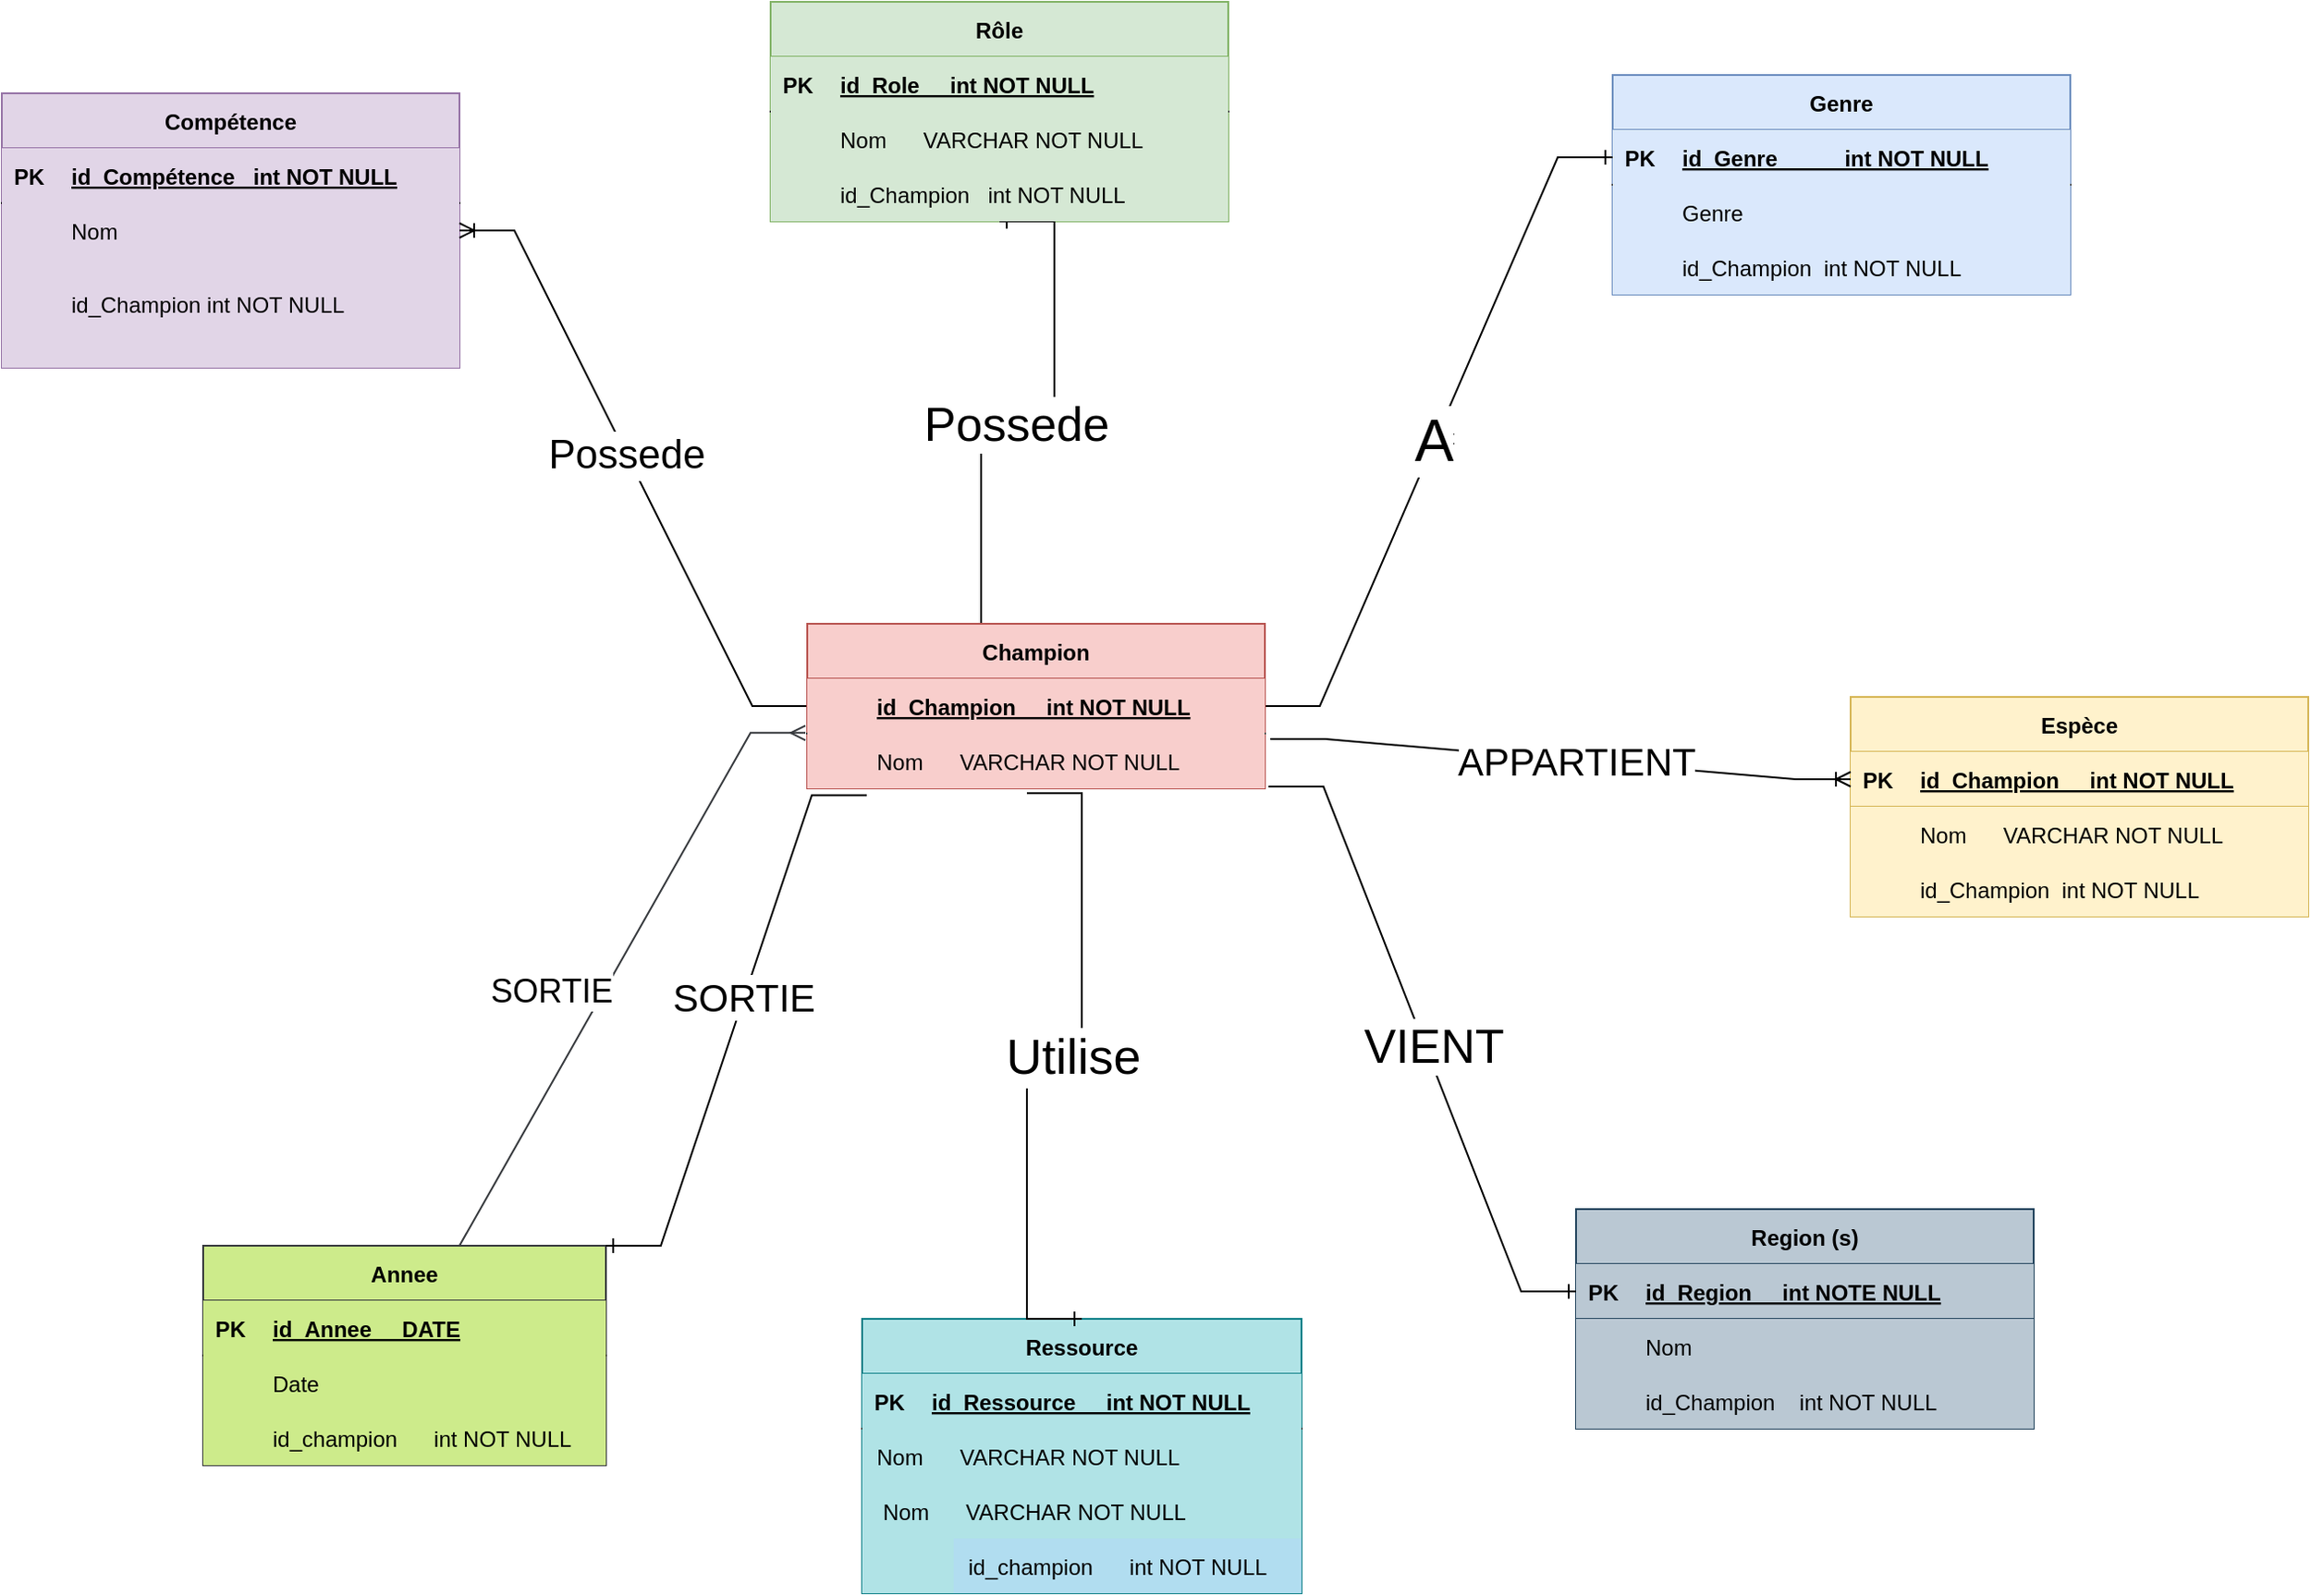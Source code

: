 <mxfile version="24.7.17">
  <diagram id="R2lEEEUBdFMjLlhIrx00" name="Page-1">
    <mxGraphModel dx="1687" dy="2018" grid="1" gridSize="10" guides="1" tooltips="1" connect="1" arrows="1" fold="1" page="1" pageScale="1" pageWidth="850" pageHeight="1100" math="0" shadow="0" extFonts="Permanent Marker^https://fonts.googleapis.com/css?family=Permanent+Marker">
      <root>
        <mxCell id="0" />
        <mxCell id="1" parent="0" />
        <mxCell id="HhMLxvAMSnRQ65d9TZBl-49" value="Espèce" style="shape=table;startSize=30;container=1;collapsible=1;childLayout=tableLayout;fixedRows=1;rowLines=0;fontStyle=1;align=center;resizeLast=1;fillColor=#fff2cc;strokeColor=#d6b656;" vertex="1" parent="1">
          <mxGeometry x="1040" y="360" width="250" height="120" as="geometry" />
        </mxCell>
        <mxCell id="HhMLxvAMSnRQ65d9TZBl-50" value="" style="shape=partialRectangle;collapsible=0;dropTarget=0;pointerEvents=0;fillColor=#fff2cc;points=[[0,0.5],[1,0.5]];portConstraint=eastwest;top=0;left=0;right=0;bottom=1;strokeColor=#d6b656;" vertex="1" parent="HhMLxvAMSnRQ65d9TZBl-49">
          <mxGeometry y="30" width="250" height="30" as="geometry" />
        </mxCell>
        <mxCell id="HhMLxvAMSnRQ65d9TZBl-51" value="PK" style="shape=partialRectangle;overflow=hidden;connectable=0;fillColor=none;top=0;left=0;bottom=0;right=0;fontStyle=1;" vertex="1" parent="HhMLxvAMSnRQ65d9TZBl-50">
          <mxGeometry width="30" height="30" as="geometry">
            <mxRectangle width="30" height="30" as="alternateBounds" />
          </mxGeometry>
        </mxCell>
        <mxCell id="HhMLxvAMSnRQ65d9TZBl-52" value="id_Champion     int NOT NULL" style="shape=partialRectangle;overflow=hidden;connectable=0;fillColor=none;top=0;left=0;bottom=0;right=0;align=left;spacingLeft=6;fontStyle=5;" vertex="1" parent="HhMLxvAMSnRQ65d9TZBl-50">
          <mxGeometry x="30" width="220" height="30" as="geometry">
            <mxRectangle width="220" height="30" as="alternateBounds" />
          </mxGeometry>
        </mxCell>
        <mxCell id="HhMLxvAMSnRQ65d9TZBl-53" value="" style="shape=partialRectangle;collapsible=0;dropTarget=0;pointerEvents=0;fillColor=none;points=[[0,0.5],[1,0.5]];portConstraint=eastwest;top=0;left=0;right=0;bottom=0;" vertex="1" parent="HhMLxvAMSnRQ65d9TZBl-49">
          <mxGeometry y="60" width="250" height="30" as="geometry" />
        </mxCell>
        <mxCell id="HhMLxvAMSnRQ65d9TZBl-54" value="" style="shape=partialRectangle;overflow=hidden;connectable=0;fillColor=#fff2cc;top=0;left=0;bottom=0;right=0;strokeColor=#d6b656;" vertex="1" parent="HhMLxvAMSnRQ65d9TZBl-53">
          <mxGeometry width="30" height="30" as="geometry">
            <mxRectangle width="30" height="30" as="alternateBounds" />
          </mxGeometry>
        </mxCell>
        <mxCell id="HhMLxvAMSnRQ65d9TZBl-55" value="Nom      VARCHAR NOT NULL" style="shape=partialRectangle;overflow=hidden;connectable=0;fillColor=#fff2cc;top=0;left=0;bottom=0;right=0;align=left;spacingLeft=6;strokeColor=#d6b656;" vertex="1" parent="HhMLxvAMSnRQ65d9TZBl-53">
          <mxGeometry x="30" width="220" height="30" as="geometry">
            <mxRectangle width="220" height="30" as="alternateBounds" />
          </mxGeometry>
        </mxCell>
        <mxCell id="C-vyLk0tnHw3VtMMgP7b-2" value="Compétence" style="shape=table;startSize=30;container=1;collapsible=1;childLayout=tableLayout;fixedRows=1;rowLines=0;fontStyle=1;align=center;resizeLast=1;fillColor=#e1d5e7;strokeColor=#9673a6;" parent="1" vertex="1">
          <mxGeometry x="30" y="30" width="250" height="150" as="geometry" />
        </mxCell>
        <mxCell id="C-vyLk0tnHw3VtMMgP7b-3" value="" style="shape=partialRectangle;collapsible=0;dropTarget=0;pointerEvents=0;fillColor=none;points=[[0,0.5],[1,0.5]];portConstraint=eastwest;top=0;left=0;right=0;bottom=1;" parent="C-vyLk0tnHw3VtMMgP7b-2" vertex="1">
          <mxGeometry y="30" width="250" height="30" as="geometry" />
        </mxCell>
        <mxCell id="C-vyLk0tnHw3VtMMgP7b-4" value="PK" style="shape=partialRectangle;overflow=hidden;connectable=0;fillColor=#e1d5e7;top=0;left=0;bottom=0;right=0;fontStyle=1;strokeColor=#9673a6;" parent="C-vyLk0tnHw3VtMMgP7b-3" vertex="1">
          <mxGeometry width="30" height="30" as="geometry">
            <mxRectangle width="30" height="30" as="alternateBounds" />
          </mxGeometry>
        </mxCell>
        <mxCell id="C-vyLk0tnHw3VtMMgP7b-5" value="id_Compétence   int NOT NULL " style="shape=partialRectangle;overflow=hidden;connectable=0;fillColor=#e1d5e7;top=0;left=0;bottom=0;right=0;align=left;spacingLeft=6;fontStyle=5;strokeColor=#9673a6;" parent="C-vyLk0tnHw3VtMMgP7b-3" vertex="1">
          <mxGeometry x="30" width="220" height="30" as="geometry">
            <mxRectangle width="220" height="30" as="alternateBounds" />
          </mxGeometry>
        </mxCell>
        <mxCell id="C-vyLk0tnHw3VtMMgP7b-6" value="" style="shape=partialRectangle;collapsible=0;dropTarget=0;pointerEvents=0;fillColor=none;points=[[0,0.5],[1,0.5]];portConstraint=eastwest;top=0;left=0;right=0;bottom=0;" parent="C-vyLk0tnHw3VtMMgP7b-2" vertex="1">
          <mxGeometry y="60" width="250" height="30" as="geometry" />
        </mxCell>
        <mxCell id="C-vyLk0tnHw3VtMMgP7b-7" value="" style="shape=partialRectangle;overflow=hidden;connectable=0;fillColor=#e1d5e7;top=0;left=0;bottom=0;right=0;strokeColor=#9673a6;" parent="C-vyLk0tnHw3VtMMgP7b-6" vertex="1">
          <mxGeometry width="30" height="30" as="geometry">
            <mxRectangle width="30" height="30" as="alternateBounds" />
          </mxGeometry>
        </mxCell>
        <mxCell id="C-vyLk0tnHw3VtMMgP7b-8" value="Nom" style="shape=partialRectangle;overflow=hidden;connectable=0;fillColor=#e1d5e7;top=0;left=0;bottom=0;right=0;align=left;spacingLeft=6;strokeColor=#9673a6;" parent="C-vyLk0tnHw3VtMMgP7b-6" vertex="1">
          <mxGeometry x="30" width="220" height="30" as="geometry">
            <mxRectangle width="220" height="30" as="alternateBounds" />
          </mxGeometry>
        </mxCell>
        <mxCell id="C-vyLk0tnHw3VtMMgP7b-9" value="" style="shape=partialRectangle;collapsible=0;dropTarget=0;pointerEvents=0;fillColor=none;points=[[0,0.5],[1,0.5]];portConstraint=eastwest;top=0;left=0;right=0;bottom=0;" parent="C-vyLk0tnHw3VtMMgP7b-2" vertex="1">
          <mxGeometry y="90" width="250" height="60" as="geometry" />
        </mxCell>
        <mxCell id="C-vyLk0tnHw3VtMMgP7b-10" value="" style="shape=partialRectangle;overflow=hidden;connectable=0;fillColor=#e1d5e7;top=0;left=0;bottom=0;right=0;strokeColor=#9673a6;" parent="C-vyLk0tnHw3VtMMgP7b-9" vertex="1">
          <mxGeometry width="30" height="60" as="geometry">
            <mxRectangle width="30" height="60" as="alternateBounds" />
          </mxGeometry>
        </mxCell>
        <mxCell id="C-vyLk0tnHw3VtMMgP7b-11" value="" style="shape=partialRectangle;overflow=hidden;connectable=0;fillColor=#e1d5e7;top=0;left=0;bottom=0;right=0;align=left;spacingLeft=6;strokeColor=#9673a6;" parent="C-vyLk0tnHw3VtMMgP7b-9" vertex="1">
          <mxGeometry x="30" width="220" height="60" as="geometry">
            <mxRectangle width="220" height="60" as="alternateBounds" />
          </mxGeometry>
        </mxCell>
        <mxCell id="C-vyLk0tnHw3VtMMgP7b-13" value="Genre" style="shape=table;startSize=30;container=1;collapsible=1;childLayout=tableLayout;fixedRows=1;rowLines=0;fontStyle=1;align=center;resizeLast=1;fillColor=#dae8fc;strokeColor=#6c8ebf;" parent="1" vertex="1">
          <mxGeometry x="910" y="20" width="250" height="120" as="geometry" />
        </mxCell>
        <mxCell id="C-vyLk0tnHw3VtMMgP7b-14" value="" style="shape=partialRectangle;collapsible=0;dropTarget=0;pointerEvents=0;fillColor=none;points=[[0,0.5],[1,0.5]];portConstraint=eastwest;top=0;left=0;right=0;bottom=1;" parent="C-vyLk0tnHw3VtMMgP7b-13" vertex="1">
          <mxGeometry y="30" width="250" height="30" as="geometry" />
        </mxCell>
        <mxCell id="C-vyLk0tnHw3VtMMgP7b-15" value="PK" style="shape=partialRectangle;overflow=hidden;connectable=0;fillColor=#dae8fc;top=0;left=0;bottom=0;right=0;fontStyle=1;strokeColor=#6c8ebf;" parent="C-vyLk0tnHw3VtMMgP7b-14" vertex="1">
          <mxGeometry width="30" height="30" as="geometry">
            <mxRectangle width="30" height="30" as="alternateBounds" />
          </mxGeometry>
        </mxCell>
        <mxCell id="C-vyLk0tnHw3VtMMgP7b-16" value="id_Genre           int NOT NULL" style="shape=partialRectangle;overflow=hidden;connectable=0;fillColor=#dae8fc;top=0;left=0;bottom=0;right=0;align=left;spacingLeft=6;fontStyle=5;strokeColor=#6c8ebf;" parent="C-vyLk0tnHw3VtMMgP7b-14" vertex="1">
          <mxGeometry x="30" width="220" height="30" as="geometry">
            <mxRectangle width="220" height="30" as="alternateBounds" />
          </mxGeometry>
        </mxCell>
        <mxCell id="C-vyLk0tnHw3VtMMgP7b-17" value="" style="shape=partialRectangle;collapsible=0;dropTarget=0;pointerEvents=0;fillColor=none;points=[[0,0.5],[1,0.5]];portConstraint=eastwest;top=0;left=0;right=0;bottom=0;" parent="C-vyLk0tnHw3VtMMgP7b-13" vertex="1">
          <mxGeometry y="60" width="250" height="30" as="geometry" />
        </mxCell>
        <mxCell id="C-vyLk0tnHw3VtMMgP7b-18" value="" style="shape=partialRectangle;overflow=hidden;connectable=0;fillColor=#dae8fc;top=0;left=0;bottom=0;right=0;strokeColor=#6c8ebf;" parent="C-vyLk0tnHw3VtMMgP7b-17" vertex="1">
          <mxGeometry width="30" height="30" as="geometry">
            <mxRectangle width="30" height="30" as="alternateBounds" />
          </mxGeometry>
        </mxCell>
        <mxCell id="C-vyLk0tnHw3VtMMgP7b-19" value="Genre" style="shape=partialRectangle;overflow=hidden;connectable=0;fillColor=#dae8fc;top=0;left=0;bottom=0;right=0;align=left;spacingLeft=6;strokeColor=#6c8ebf;" parent="C-vyLk0tnHw3VtMMgP7b-17" vertex="1">
          <mxGeometry x="30" width="220" height="30" as="geometry">
            <mxRectangle width="220" height="30" as="alternateBounds" />
          </mxGeometry>
        </mxCell>
        <mxCell id="C-vyLk0tnHw3VtMMgP7b-20" value="" style="shape=partialRectangle;collapsible=0;dropTarget=0;pointerEvents=0;fillColor=none;points=[[0,0.5],[1,0.5]];portConstraint=eastwest;top=0;left=0;right=0;bottom=0;" parent="C-vyLk0tnHw3VtMMgP7b-13" vertex="1">
          <mxGeometry y="90" width="250" height="30" as="geometry" />
        </mxCell>
        <mxCell id="C-vyLk0tnHw3VtMMgP7b-21" value="" style="shape=partialRectangle;overflow=hidden;connectable=0;fillColor=#dae8fc;top=0;left=0;bottom=0;right=0;strokeColor=#6c8ebf;" parent="C-vyLk0tnHw3VtMMgP7b-20" vertex="1">
          <mxGeometry width="30" height="30" as="geometry">
            <mxRectangle width="30" height="30" as="alternateBounds" />
          </mxGeometry>
        </mxCell>
        <mxCell id="C-vyLk0tnHw3VtMMgP7b-22" value="" style="shape=partialRectangle;overflow=hidden;connectable=0;fillColor=none;top=0;left=0;bottom=0;right=0;align=left;spacingLeft=6;" parent="C-vyLk0tnHw3VtMMgP7b-20" vertex="1">
          <mxGeometry x="30" width="220" height="30" as="geometry">
            <mxRectangle width="220" height="30" as="alternateBounds" />
          </mxGeometry>
        </mxCell>
        <mxCell id="HhMLxvAMSnRQ65d9TZBl-1" value="Annee" style="shape=table;startSize=30;container=1;collapsible=1;childLayout=tableLayout;fixedRows=1;rowLines=0;fontStyle=1;align=center;resizeLast=1;fillColor=#cdeb8b;strokeColor=#36393d;" vertex="1" parent="1">
          <mxGeometry x="140" y="660" width="220" height="120" as="geometry" />
        </mxCell>
        <mxCell id="HhMLxvAMSnRQ65d9TZBl-2" value="" style="shape=partialRectangle;collapsible=0;dropTarget=0;pointerEvents=0;fillColor=none;points=[[0,0.5],[1,0.5]];portConstraint=eastwest;top=0;left=0;right=0;bottom=1;" vertex="1" parent="HhMLxvAMSnRQ65d9TZBl-1">
          <mxGeometry y="30" width="220" height="30" as="geometry" />
        </mxCell>
        <mxCell id="HhMLxvAMSnRQ65d9TZBl-3" value="PK" style="shape=partialRectangle;overflow=hidden;connectable=0;fillColor=#cdeb8b;top=0;left=0;bottom=0;right=0;fontStyle=1;strokeColor=#36393d;" vertex="1" parent="HhMLxvAMSnRQ65d9TZBl-2">
          <mxGeometry width="30" height="30" as="geometry">
            <mxRectangle width="30" height="30" as="alternateBounds" />
          </mxGeometry>
        </mxCell>
        <mxCell id="HhMLxvAMSnRQ65d9TZBl-4" value="id_Annee     DATE" style="shape=partialRectangle;overflow=hidden;connectable=0;fillColor=#cdeb8b;top=0;left=0;bottom=0;right=0;align=left;spacingLeft=6;fontStyle=5;strokeColor=#36393d;" vertex="1" parent="HhMLxvAMSnRQ65d9TZBl-2">
          <mxGeometry x="30" width="190" height="30" as="geometry">
            <mxRectangle width="190" height="30" as="alternateBounds" />
          </mxGeometry>
        </mxCell>
        <mxCell id="HhMLxvAMSnRQ65d9TZBl-5" value="" style="shape=partialRectangle;collapsible=0;dropTarget=0;pointerEvents=0;fillColor=none;points=[[0,0.5],[1,0.5]];portConstraint=eastwest;top=0;left=0;right=0;bottom=0;" vertex="1" parent="HhMLxvAMSnRQ65d9TZBl-1">
          <mxGeometry y="60" width="220" height="30" as="geometry" />
        </mxCell>
        <mxCell id="HhMLxvAMSnRQ65d9TZBl-6" value="" style="shape=partialRectangle;overflow=hidden;connectable=0;fillColor=#cdeb8b;top=0;left=0;bottom=0;right=0;strokeColor=#36393d;" vertex="1" parent="HhMLxvAMSnRQ65d9TZBl-5">
          <mxGeometry width="30" height="30" as="geometry">
            <mxRectangle width="30" height="30" as="alternateBounds" />
          </mxGeometry>
        </mxCell>
        <mxCell id="HhMLxvAMSnRQ65d9TZBl-7" value="Date" style="shape=partialRectangle;overflow=hidden;connectable=0;fillColor=#cdeb8b;top=0;left=0;bottom=0;right=0;align=left;spacingLeft=6;strokeColor=#36393d;" vertex="1" parent="HhMLxvAMSnRQ65d9TZBl-5">
          <mxGeometry x="30" width="190" height="30" as="geometry">
            <mxRectangle width="190" height="30" as="alternateBounds" />
          </mxGeometry>
        </mxCell>
        <mxCell id="HhMLxvAMSnRQ65d9TZBl-8" value="Region (s)" style="shape=table;startSize=30;container=1;collapsible=1;childLayout=tableLayout;fixedRows=1;rowLines=0;fontStyle=1;align=center;resizeLast=1;fillColor=#bac8d3;strokeColor=#23445d;" vertex="1" parent="1">
          <mxGeometry x="890" y="640" width="250" height="120" as="geometry" />
        </mxCell>
        <mxCell id="HhMLxvAMSnRQ65d9TZBl-9" value="" style="shape=partialRectangle;collapsible=0;dropTarget=0;pointerEvents=0;fillColor=#bac8d3;points=[[0,0.5],[1,0.5]];portConstraint=eastwest;top=0;left=0;right=0;bottom=1;strokeColor=#23445d;" vertex="1" parent="HhMLxvAMSnRQ65d9TZBl-8">
          <mxGeometry y="30" width="250" height="30" as="geometry" />
        </mxCell>
        <mxCell id="HhMLxvAMSnRQ65d9TZBl-10" value="PK" style="shape=partialRectangle;overflow=hidden;connectable=0;fillColor=none;top=0;left=0;bottom=0;right=0;fontStyle=1;" vertex="1" parent="HhMLxvAMSnRQ65d9TZBl-9">
          <mxGeometry width="30" height="30" as="geometry">
            <mxRectangle width="30" height="30" as="alternateBounds" />
          </mxGeometry>
        </mxCell>
        <mxCell id="HhMLxvAMSnRQ65d9TZBl-11" value="id_Region     int NOTE NULL" style="shape=partialRectangle;overflow=hidden;connectable=0;fillColor=none;top=0;left=0;bottom=0;right=0;align=left;spacingLeft=6;fontStyle=5;" vertex="1" parent="HhMLxvAMSnRQ65d9TZBl-9">
          <mxGeometry x="30" width="220" height="30" as="geometry">
            <mxRectangle width="220" height="30" as="alternateBounds" />
          </mxGeometry>
        </mxCell>
        <mxCell id="HhMLxvAMSnRQ65d9TZBl-12" value="" style="shape=partialRectangle;collapsible=0;dropTarget=0;pointerEvents=0;fillColor=none;points=[[0,0.5],[1,0.5]];portConstraint=eastwest;top=0;left=0;right=0;bottom=0;" vertex="1" parent="HhMLxvAMSnRQ65d9TZBl-8">
          <mxGeometry y="60" width="250" height="30" as="geometry" />
        </mxCell>
        <mxCell id="HhMLxvAMSnRQ65d9TZBl-13" value="" style="shape=partialRectangle;overflow=hidden;connectable=0;fillColor=#bac8d3;top=0;left=0;bottom=0;right=0;strokeColor=#23445d;" vertex="1" parent="HhMLxvAMSnRQ65d9TZBl-12">
          <mxGeometry width="30" height="30" as="geometry">
            <mxRectangle width="30" height="30" as="alternateBounds" />
          </mxGeometry>
        </mxCell>
        <mxCell id="HhMLxvAMSnRQ65d9TZBl-14" value="Nom" style="shape=partialRectangle;overflow=hidden;connectable=0;fillColor=#bac8d3;top=0;left=0;bottom=0;right=0;align=left;spacingLeft=6;strokeColor=#23445d;" vertex="1" parent="HhMLxvAMSnRQ65d9TZBl-12">
          <mxGeometry x="30" width="220" height="30" as="geometry">
            <mxRectangle width="220" height="30" as="alternateBounds" />
          </mxGeometry>
        </mxCell>
        <mxCell id="HhMLxvAMSnRQ65d9TZBl-20" value="id_Champion  int NOT NULL" style="shape=partialRectangle;overflow=hidden;connectable=0;fillColor=#dae8fc;top=0;left=0;bottom=0;right=0;align=left;spacingLeft=6;strokeColor=#6c8ebf;" vertex="1" parent="1">
          <mxGeometry x="940" y="110" width="220" height="30" as="geometry">
            <mxRectangle width="220" height="30" as="alternateBounds" />
          </mxGeometry>
        </mxCell>
        <mxCell id="HhMLxvAMSnRQ65d9TZBl-21" value="id_champion      int NOT NULL" style="shape=partialRectangle;overflow=hidden;connectable=0;fillColor=#cdeb8b;top=0;left=0;bottom=0;right=0;align=left;spacingLeft=6;strokeColor=#36393d;" vertex="1" parent="1">
          <mxGeometry x="170" y="750" width="190" height="30" as="geometry">
            <mxRectangle width="220" height="30" as="alternateBounds" />
          </mxGeometry>
        </mxCell>
        <mxCell id="HhMLxvAMSnRQ65d9TZBl-22" value="id_Champion int NOT NULL" style="shape=partialRectangle;overflow=hidden;connectable=0;fillColor=none;top=0;left=0;bottom=0;right=0;align=left;spacingLeft=6;" vertex="1" parent="1">
          <mxGeometry x="60" y="130" width="220" height="30" as="geometry">
            <mxRectangle width="220" height="30" as="alternateBounds" />
          </mxGeometry>
        </mxCell>
        <mxCell id="HhMLxvAMSnRQ65d9TZBl-23" value="id_Champion    int NOT NULL" style="shape=partialRectangle;overflow=hidden;connectable=0;fillColor=#bac8d3;top=0;left=0;bottom=0;right=0;align=left;spacingLeft=6;strokeColor=#23445d;" vertex="1" parent="1">
          <mxGeometry x="920" y="730" width="220" height="30" as="geometry">
            <mxRectangle width="220" height="30" as="alternateBounds" />
          </mxGeometry>
        </mxCell>
        <mxCell id="HhMLxvAMSnRQ65d9TZBl-35" value="Rôle" style="shape=table;startSize=30;container=1;collapsible=1;childLayout=tableLayout;fixedRows=1;rowLines=0;fontStyle=1;align=center;resizeLast=1;fillColor=#d5e8d4;strokeColor=#82b366;" vertex="1" parent="1">
          <mxGeometry x="450" y="-20" width="250" height="120" as="geometry" />
        </mxCell>
        <mxCell id="HhMLxvAMSnRQ65d9TZBl-36" value="" style="shape=partialRectangle;collapsible=0;dropTarget=0;pointerEvents=0;fillColor=none;points=[[0,0.5],[1,0.5]];portConstraint=eastwest;top=0;left=0;right=0;bottom=1;" vertex="1" parent="HhMLxvAMSnRQ65d9TZBl-35">
          <mxGeometry y="30" width="250" height="30" as="geometry" />
        </mxCell>
        <mxCell id="HhMLxvAMSnRQ65d9TZBl-37" value="PK" style="shape=partialRectangle;overflow=hidden;connectable=0;fillColor=#d5e8d4;top=0;left=0;bottom=0;right=0;fontStyle=1;strokeColor=#82b366;" vertex="1" parent="HhMLxvAMSnRQ65d9TZBl-36">
          <mxGeometry width="30" height="30" as="geometry">
            <mxRectangle width="30" height="30" as="alternateBounds" />
          </mxGeometry>
        </mxCell>
        <mxCell id="HhMLxvAMSnRQ65d9TZBl-38" value="id_Role     int NOT NULL" style="shape=partialRectangle;overflow=hidden;connectable=0;fillColor=#d5e8d4;top=0;left=0;bottom=0;right=0;align=left;spacingLeft=6;fontStyle=5;strokeColor=#82b366;" vertex="1" parent="HhMLxvAMSnRQ65d9TZBl-36">
          <mxGeometry x="30" width="220" height="30" as="geometry">
            <mxRectangle width="220" height="30" as="alternateBounds" />
          </mxGeometry>
        </mxCell>
        <mxCell id="HhMLxvAMSnRQ65d9TZBl-39" value="" style="shape=partialRectangle;collapsible=0;dropTarget=0;pointerEvents=0;fillColor=none;points=[[0,0.5],[1,0.5]];portConstraint=eastwest;top=0;left=0;right=0;bottom=0;" vertex="1" parent="HhMLxvAMSnRQ65d9TZBl-35">
          <mxGeometry y="60" width="250" height="30" as="geometry" />
        </mxCell>
        <mxCell id="HhMLxvAMSnRQ65d9TZBl-40" value="" style="shape=partialRectangle;overflow=hidden;connectable=0;fillColor=#d5e8d4;top=0;left=0;bottom=0;right=0;strokeColor=#82b366;" vertex="1" parent="HhMLxvAMSnRQ65d9TZBl-39">
          <mxGeometry width="30" height="30" as="geometry">
            <mxRectangle width="30" height="30" as="alternateBounds" />
          </mxGeometry>
        </mxCell>
        <mxCell id="HhMLxvAMSnRQ65d9TZBl-41" value="Nom      VARCHAR NOT NULL" style="shape=partialRectangle;overflow=hidden;connectable=0;fillColor=#d5e8d4;top=0;left=0;bottom=0;right=0;align=left;spacingLeft=6;strokeColor=#82b366;" vertex="1" parent="HhMLxvAMSnRQ65d9TZBl-39">
          <mxGeometry x="30" width="220" height="30" as="geometry">
            <mxRectangle width="220" height="30" as="alternateBounds" />
          </mxGeometry>
        </mxCell>
        <mxCell id="HhMLxvAMSnRQ65d9TZBl-56" value="Ressource" style="shape=table;startSize=30;container=1;collapsible=1;childLayout=tableLayout;fixedRows=1;rowLines=0;fontStyle=1;align=center;resizeLast=1;fillColor=#b0e3e6;strokeColor=#0e8088;" vertex="1" parent="1">
          <mxGeometry x="500" y="700" width="240" height="150" as="geometry" />
        </mxCell>
        <mxCell id="HhMLxvAMSnRQ65d9TZBl-57" value="" style="shape=partialRectangle;collapsible=0;dropTarget=0;pointerEvents=0;fillColor=none;points=[[0,0.5],[1,0.5]];portConstraint=eastwest;top=0;left=0;right=0;bottom=1;" vertex="1" parent="HhMLxvAMSnRQ65d9TZBl-56">
          <mxGeometry y="30" width="240" height="30" as="geometry" />
        </mxCell>
        <mxCell id="HhMLxvAMSnRQ65d9TZBl-58" value="PK" style="shape=partialRectangle;overflow=hidden;connectable=0;fillColor=#b0e3e6;top=0;left=0;bottom=0;right=0;fontStyle=1;strokeColor=#0e8088;" vertex="1" parent="HhMLxvAMSnRQ65d9TZBl-57">
          <mxGeometry width="30" height="30" as="geometry">
            <mxRectangle width="30" height="30" as="alternateBounds" />
          </mxGeometry>
        </mxCell>
        <mxCell id="HhMLxvAMSnRQ65d9TZBl-59" value="id_Ressource     int NOT NULL" style="shape=partialRectangle;overflow=hidden;connectable=0;fillColor=#b0e3e6;top=0;left=0;bottom=0;right=0;align=left;spacingLeft=6;fontStyle=5;strokeColor=#0e8088;" vertex="1" parent="HhMLxvAMSnRQ65d9TZBl-57">
          <mxGeometry x="30" width="210" height="30" as="geometry">
            <mxRectangle width="210" height="30" as="alternateBounds" />
          </mxGeometry>
        </mxCell>
        <mxCell id="HhMLxvAMSnRQ65d9TZBl-60" value="" style="shape=partialRectangle;collapsible=0;dropTarget=0;pointerEvents=0;fillColor=#fa6800;points=[[0,0.5],[1,0.5]];portConstraint=eastwest;top=0;left=0;right=0;bottom=0;fontColor=#000000;strokeColor=#C73500;" vertex="1" parent="HhMLxvAMSnRQ65d9TZBl-56">
          <mxGeometry y="60" width="240" height="30" as="geometry" />
        </mxCell>
        <mxCell id="HhMLxvAMSnRQ65d9TZBl-62" value="Nom      VARCHAR NOT NULL" style="shape=partialRectangle;overflow=hidden;connectable=0;fillColor=#b0e3e6;top=0;left=0;bottom=0;right=0;align=left;spacingLeft=6;strokeColor=#0e8088;" vertex="1" parent="HhMLxvAMSnRQ65d9TZBl-60">
          <mxGeometry width="220" height="30" as="geometry">
            <mxRectangle width="220" height="30" as="alternateBounds" />
          </mxGeometry>
        </mxCell>
        <mxCell id="HhMLxvAMSnRQ65d9TZBl-61" value="" style="shape=partialRectangle;overflow=hidden;connectable=0;fillColor=#b0e3e6;top=0;left=0;bottom=0;right=0;strokeColor=#0e8088;" vertex="1" parent="HhMLxvAMSnRQ65d9TZBl-60">
          <mxGeometry x="220" width="20" height="30" as="geometry">
            <mxRectangle width="20" height="30" as="alternateBounds" />
          </mxGeometry>
        </mxCell>
        <mxCell id="HhMLxvAMSnRQ65d9TZBl-108" value="" style="shape=partialRectangle;collapsible=0;dropTarget=0;pointerEvents=0;fillColor=#fa6800;points=[[0,0.5],[1,0.5]];portConstraint=eastwest;top=0;left=0;right=0;bottom=0;fontColor=#000000;strokeColor=#C73500;" vertex="1" parent="HhMLxvAMSnRQ65d9TZBl-56">
          <mxGeometry y="90" width="240" height="30" as="geometry" />
        </mxCell>
        <mxCell id="HhMLxvAMSnRQ65d9TZBl-109" value=" Nom      VARCHAR NOT NULL" style="shape=partialRectangle;overflow=hidden;connectable=0;fillColor=#b0e3e6;top=0;left=0;bottom=0;right=0;align=left;spacingLeft=6;strokeColor=#0e8088;" vertex="1" parent="HhMLxvAMSnRQ65d9TZBl-108">
          <mxGeometry width="220" height="30" as="geometry">
            <mxRectangle width="220" height="30" as="alternateBounds" />
          </mxGeometry>
        </mxCell>
        <mxCell id="HhMLxvAMSnRQ65d9TZBl-110" value="" style="shape=partialRectangle;overflow=hidden;connectable=0;fillColor=#b0e3e6;top=0;left=0;bottom=0;right=0;strokeColor=#0e8088;" vertex="1" parent="HhMLxvAMSnRQ65d9TZBl-108">
          <mxGeometry x="220" width="20" height="30" as="geometry">
            <mxRectangle width="20" height="30" as="alternateBounds" />
          </mxGeometry>
        </mxCell>
        <mxCell id="HhMLxvAMSnRQ65d9TZBl-65" value="" style="shape=partialRectangle;overflow=hidden;connectable=0;fillColor=#bac8d3;top=0;left=0;bottom=0;right=0;strokeColor=#23445d;" vertex="1" parent="1">
          <mxGeometry x="890" y="730" width="30" height="30" as="geometry">
            <mxRectangle width="30" height="30" as="alternateBounds" />
          </mxGeometry>
        </mxCell>
        <mxCell id="HhMLxvAMSnRQ65d9TZBl-67" value="" style="edgeStyle=entityRelationEdgeStyle;fontSize=12;html=1;endArrow=ERoneToMany;rounded=0;exitX=0;exitY=0.5;exitDx=0;exitDy=0;entryX=1;entryY=0.5;entryDx=0;entryDy=0;" edge="1" parent="1" source="C-vyLk0tnHw3VtMMgP7b-24" target="C-vyLk0tnHw3VtMMgP7b-6">
          <mxGeometry width="100" height="100" relative="1" as="geometry">
            <mxPoint x="325" y="440" as="sourcePoint" />
            <mxPoint x="425" y="180" as="targetPoint" />
            <Array as="points">
              <mxPoint x="595" y="535" />
              <mxPoint x="460" y="350" />
              <mxPoint x="705" y="625" />
              <mxPoint x="605" y="545" />
            </Array>
          </mxGeometry>
        </mxCell>
        <mxCell id="HhMLxvAMSnRQ65d9TZBl-97" value="&lt;font style=&quot;font-size: 22px;&quot;&gt;Possede&lt;/font&gt;" style="edgeLabel;html=1;align=center;verticalAlign=middle;resizable=0;points=[];" vertex="1" connectable="0" parent="HhMLxvAMSnRQ65d9TZBl-67">
          <mxGeometry x="0.047" y="1" relative="1" as="geometry">
            <mxPoint as="offset" />
          </mxGeometry>
        </mxCell>
        <mxCell id="HhMLxvAMSnRQ65d9TZBl-68" value="" style="edgeStyle=entityRelationEdgeStyle;fontSize=12;html=1;endArrow=ERone;endFill=1;rounded=0;exitX=0.5;exitY=0;exitDx=0;exitDy=0;entryX=0.5;entryY=1;entryDx=0;entryDy=0;" edge="1" parent="1" source="C-vyLk0tnHw3VtMMgP7b-23" target="HhMLxvAMSnRQ65d9TZBl-35">
          <mxGeometry width="100" height="100" relative="1" as="geometry">
            <mxPoint x="606" y="376.01" as="sourcePoint" />
            <mxPoint x="584" y="130" as="targetPoint" />
            <Array as="points">
              <mxPoint x="605.5" y="251.01" />
              <mxPoint x="461" y="281.01" />
              <mxPoint x="545.5" y="211.01" />
            </Array>
          </mxGeometry>
        </mxCell>
        <mxCell id="HhMLxvAMSnRQ65d9TZBl-104" value="&lt;font style=&quot;font-size: 26px;&quot;&gt;Possede&lt;/font&gt;" style="edgeLabel;html=1;align=center;verticalAlign=middle;resizable=0;points=[];" vertex="1" connectable="0" parent="HhMLxvAMSnRQ65d9TZBl-68">
          <mxGeometry x="-0.005" y="-1" relative="1" as="geometry">
            <mxPoint as="offset" />
          </mxGeometry>
        </mxCell>
        <mxCell id="HhMLxvAMSnRQ65d9TZBl-71" value="" style="edgeStyle=entityRelationEdgeStyle;fontSize=12;html=1;endArrow=ERone;endFill=1;rounded=0;exitX=1;exitY=0.5;exitDx=0;exitDy=0;entryX=0;entryY=0.5;entryDx=0;entryDy=0;" edge="1" parent="1" source="C-vyLk0tnHw3VtMMgP7b-24" target="C-vyLk0tnHw3VtMMgP7b-14">
          <mxGeometry width="100" height="100" relative="1" as="geometry">
            <mxPoint x="894" y="406" as="sourcePoint" />
            <mxPoint x="870" y="120" as="targetPoint" />
            <Array as="points">
              <mxPoint x="883.5" y="241" />
              <mxPoint x="739" y="271" />
              <mxPoint x="823.5" y="201" />
            </Array>
          </mxGeometry>
        </mxCell>
        <mxCell id="HhMLxvAMSnRQ65d9TZBl-96" value="Text" style="edgeLabel;html=1;align=center;verticalAlign=middle;resizable=0;points=[];" vertex="1" connectable="0" parent="HhMLxvAMSnRQ65d9TZBl-71">
          <mxGeometry x="-0.015" y="1" relative="1" as="geometry">
            <mxPoint as="offset" />
          </mxGeometry>
        </mxCell>
        <mxCell id="HhMLxvAMSnRQ65d9TZBl-103" value="&lt;font style=&quot;font-size: 32px;&quot;&gt;A&lt;/font&gt;" style="edgeLabel;html=1;align=center;verticalAlign=middle;resizable=0;points=[];" vertex="1" connectable="0" parent="HhMLxvAMSnRQ65d9TZBl-71">
          <mxGeometry x="-0.029" y="1" relative="1" as="geometry">
            <mxPoint as="offset" />
          </mxGeometry>
        </mxCell>
        <mxCell id="HhMLxvAMSnRQ65d9TZBl-72" value="" style="edgeStyle=entityRelationEdgeStyle;fontSize=12;html=1;endArrow=ERone;endFill=1;rounded=0;exitX=1.008;exitY=0.967;exitDx=0;exitDy=0;entryX=0;entryY=0.5;entryDx=0;entryDy=0;exitPerimeter=0;" edge="1" parent="1" source="C-vyLk0tnHw3VtMMgP7b-27" target="HhMLxvAMSnRQ65d9TZBl-9">
          <mxGeometry width="100" height="100" relative="1" as="geometry">
            <mxPoint x="680" y="980" as="sourcePoint" />
            <mxPoint x="860" y="640" as="targetPoint" />
            <Array as="points">
              <mxPoint x="833.5" y="816" />
              <mxPoint x="689" y="846" />
              <mxPoint x="773.5" y="776" />
            </Array>
          </mxGeometry>
        </mxCell>
        <mxCell id="HhMLxvAMSnRQ65d9TZBl-106" value="&lt;font style=&quot;font-size: 26px;&quot;&gt;VIENT&lt;/font&gt;" style="edgeLabel;html=1;align=center;verticalAlign=middle;resizable=0;points=[];" vertex="1" connectable="0" parent="HhMLxvAMSnRQ65d9TZBl-72">
          <mxGeometry x="0.029" y="4" relative="1" as="geometry">
            <mxPoint as="offset" />
          </mxGeometry>
        </mxCell>
        <mxCell id="HhMLxvAMSnRQ65d9TZBl-74" value="" style="edgeStyle=entityRelationEdgeStyle;fontSize=12;html=1;endArrow=ERoneToMany;rounded=0;exitX=1.012;exitY=0.1;exitDx=0;exitDy=0;entryX=0;entryY=0.5;entryDx=0;entryDy=0;exitPerimeter=0;" edge="1" parent="1" source="C-vyLk0tnHw3VtMMgP7b-27" target="HhMLxvAMSnRQ65d9TZBl-50">
          <mxGeometry width="100" height="100" relative="1" as="geometry">
            <mxPoint x="1070" y="460" as="sourcePoint" />
            <mxPoint x="870" y="160" as="targetPoint" />
            <Array as="points">
              <mxPoint x="1185" y="590" />
              <mxPoint x="1090" y="385" />
              <mxPoint x="1050" y="405" />
              <mxPoint x="1295" y="680" />
              <mxPoint x="1195" y="600" />
            </Array>
          </mxGeometry>
        </mxCell>
        <mxCell id="HhMLxvAMSnRQ65d9TZBl-94" value="&lt;font style=&quot;font-size: 21px;&quot;&gt;APPARTIENT&lt;/font&gt;" style="edgeLabel;html=1;align=center;verticalAlign=middle;resizable=0;points=[];" vertex="1" connectable="0" parent="HhMLxvAMSnRQ65d9TZBl-74">
          <mxGeometry x="0.05" relative="1" as="geometry">
            <mxPoint as="offset" />
          </mxGeometry>
        </mxCell>
        <mxCell id="HhMLxvAMSnRQ65d9TZBl-85" value="" style="shape=partialRectangle;overflow=hidden;connectable=0;fillColor=#cdeb8b;top=0;left=0;bottom=0;right=0;strokeColor=#36393d;" vertex="1" parent="1">
          <mxGeometry x="140" y="750" width="30" height="30" as="geometry">
            <mxRectangle width="30" height="30" as="alternateBounds" />
          </mxGeometry>
        </mxCell>
        <mxCell id="HhMLxvAMSnRQ65d9TZBl-87" value="id_Champion  int NOT NULL" style="shape=partialRectangle;overflow=hidden;connectable=0;fillColor=#fff2cc;top=0;left=0;bottom=0;right=0;align=left;spacingLeft=6;strokeColor=#d6b656;" vertex="1" parent="1">
          <mxGeometry x="1070" y="450" width="220" height="30" as="geometry">
            <mxRectangle width="220" height="30" as="alternateBounds" />
          </mxGeometry>
        </mxCell>
        <mxCell id="HhMLxvAMSnRQ65d9TZBl-88" value="" style="shape=partialRectangle;overflow=hidden;connectable=0;fillColor=#fff2cc;top=0;left=0;bottom=0;right=0;strokeColor=#d6b656;" vertex="1" parent="1">
          <mxGeometry x="1040" y="450" width="30" height="30" as="geometry">
            <mxRectangle width="30" height="30" as="alternateBounds" />
          </mxGeometry>
        </mxCell>
        <mxCell id="HhMLxvAMSnRQ65d9TZBl-89" value="" style="edgeStyle=entityRelationEdgeStyle;fontSize=12;html=1;endArrow=ERone;endFill=1;rounded=0;exitX=0.13;exitY=1.125;exitDx=0;exitDy=0;entryX=1;entryY=0;entryDx=0;entryDy=0;exitPerimeter=0;" edge="1" parent="1" source="C-vyLk0tnHw3VtMMgP7b-27" target="HhMLxvAMSnRQ65d9TZBl-1">
          <mxGeometry width="100" height="100" relative="1" as="geometry">
            <mxPoint x="492.75" y="430.0" as="sourcePoint" />
            <mxPoint x="300" y="710.0" as="targetPoint" />
            <Array as="points">
              <mxPoint x="495" y="504.76" />
              <mxPoint x="388.5" y="614.76" />
              <mxPoint x="244" y="644.76" />
              <mxPoint x="328.5" y="574.76" />
            </Array>
          </mxGeometry>
        </mxCell>
        <mxCell id="HhMLxvAMSnRQ65d9TZBl-99" value="&lt;font style=&quot;font-size: 21px;&quot;&gt;SORTIE&lt;/font&gt;" style="edgeLabel;html=1;align=center;verticalAlign=middle;resizable=0;points=[];" vertex="1" connectable="0" parent="HhMLxvAMSnRQ65d9TZBl-89">
          <mxGeometry x="-0.088" y="-1" relative="1" as="geometry">
            <mxPoint as="offset" />
          </mxGeometry>
        </mxCell>
        <mxCell id="HhMLxvAMSnRQ65d9TZBl-91" value="" style="edgeStyle=entityRelationEdgeStyle;fontSize=12;html=1;endArrow=ERmany;rounded=0;entryX=-0.004;entryY=0.988;entryDx=0;entryDy=0;entryPerimeter=0;exitX=0.5;exitY=0;exitDx=0;exitDy=0;fillColor=#cdeb8b;strokeColor=#36393d;" edge="1" parent="1" source="HhMLxvAMSnRQ65d9TZBl-1" target="C-vyLk0tnHw3VtMMgP7b-24">
          <mxGeometry width="100" height="100" relative="1" as="geometry">
            <mxPoint x="290" y="590" as="sourcePoint" />
            <mxPoint x="390" y="490" as="targetPoint" />
          </mxGeometry>
        </mxCell>
        <mxCell id="HhMLxvAMSnRQ65d9TZBl-114" value="&lt;font style=&quot;font-size: 18px;&quot;&gt;SORTIE&lt;/font&gt;" style="edgeLabel;html=1;align=center;verticalAlign=middle;resizable=0;points=[];" vertex="1" connectable="0" parent="HhMLxvAMSnRQ65d9TZBl-91">
          <mxGeometry x="-0.029" y="-4" relative="1" as="geometry">
            <mxPoint x="-30" y="-6" as="offset" />
          </mxGeometry>
        </mxCell>
        <mxCell id="HhMLxvAMSnRQ65d9TZBl-95" value="" style="edgeStyle=entityRelationEdgeStyle;fontSize=12;html=1;endArrow=ERone;endFill=1;rounded=0;exitX=0.48;exitY=1.086;exitDx=0;exitDy=0;exitPerimeter=0;entryX=0.5;entryY=0;entryDx=0;entryDy=0;" edge="1" parent="1" source="C-vyLk0tnHw3VtMMgP7b-27" target="HhMLxvAMSnRQ65d9TZBl-56">
          <mxGeometry width="100" height="100" relative="1" as="geometry">
            <mxPoint x="590" y="470.0" as="sourcePoint" />
            <mxPoint x="644.5" y="578.75" as="targetPoint" />
            <Array as="points">
              <mxPoint x="618.5" y="416" />
              <mxPoint x="474" y="446" />
              <mxPoint x="558.5" y="376" />
            </Array>
          </mxGeometry>
        </mxCell>
        <mxCell id="HhMLxvAMSnRQ65d9TZBl-105" value="&lt;span style=&quot;font-size: 27px;&quot;&gt;Utilise&lt;/span&gt;" style="edgeLabel;html=1;align=center;verticalAlign=middle;resizable=0;points=[];" vertex="1" connectable="0" parent="HhMLxvAMSnRQ65d9TZBl-95">
          <mxGeometry x="-0.055" relative="1" as="geometry">
            <mxPoint as="offset" />
          </mxGeometry>
        </mxCell>
        <mxCell id="C-vyLk0tnHw3VtMMgP7b-23" value="Champion" style="shape=table;startSize=30;container=1;collapsible=1;childLayout=tableLayout;fixedRows=1;rowLines=0;fontStyle=1;align=center;resizeLast=1;fillColor=#f8cecc;strokeColor=#b85450;" parent="1" vertex="1">
          <mxGeometry x="470" y="320" width="250" height="90" as="geometry" />
        </mxCell>
        <mxCell id="C-vyLk0tnHw3VtMMgP7b-24" value="" style="shape=partialRectangle;collapsible=0;dropTarget=0;pointerEvents=0;fillColor=none;points=[[0,0.5],[1,0.5]];portConstraint=eastwest;top=0;left=0;right=0;bottom=1;" parent="C-vyLk0tnHw3VtMMgP7b-23" vertex="1">
          <mxGeometry y="30" width="250" height="30" as="geometry" />
        </mxCell>
        <mxCell id="C-vyLk0tnHw3VtMMgP7b-25" value="" style="shape=partialRectangle;overflow=hidden;connectable=0;fillColor=#f8cecc;top=0;left=0;bottom=0;right=0;fontStyle=1;strokeColor=#b85450;" parent="C-vyLk0tnHw3VtMMgP7b-24" vertex="1">
          <mxGeometry width="30" height="30" as="geometry">
            <mxRectangle width="30" height="30" as="alternateBounds" />
          </mxGeometry>
        </mxCell>
        <mxCell id="C-vyLk0tnHw3VtMMgP7b-26" value="id_Champion     int NOT NULL" style="shape=partialRectangle;overflow=hidden;connectable=0;fillColor=#f8cecc;top=0;left=0;bottom=0;right=0;align=left;spacingLeft=6;fontStyle=5;strokeColor=#b85450;" parent="C-vyLk0tnHw3VtMMgP7b-24" vertex="1">
          <mxGeometry x="30" width="220" height="30" as="geometry">
            <mxRectangle width="220" height="30" as="alternateBounds" />
          </mxGeometry>
        </mxCell>
        <mxCell id="C-vyLk0tnHw3VtMMgP7b-27" value="" style="shape=partialRectangle;collapsible=0;dropTarget=0;pointerEvents=0;fillColor=none;points=[[0,0.5],[1,0.5]];portConstraint=eastwest;top=0;left=0;right=0;bottom=0;" parent="C-vyLk0tnHw3VtMMgP7b-23" vertex="1">
          <mxGeometry y="60" width="250" height="30" as="geometry" />
        </mxCell>
        <mxCell id="C-vyLk0tnHw3VtMMgP7b-28" value="" style="shape=partialRectangle;overflow=hidden;connectable=0;fillColor=#f8cecc;top=0;left=0;bottom=0;right=0;strokeColor=#b85450;" parent="C-vyLk0tnHw3VtMMgP7b-27" vertex="1">
          <mxGeometry width="30" height="30" as="geometry">
            <mxRectangle width="30" height="30" as="alternateBounds" />
          </mxGeometry>
        </mxCell>
        <mxCell id="C-vyLk0tnHw3VtMMgP7b-29" value="Nom      VARCHAR NOT NULL" style="shape=partialRectangle;overflow=hidden;connectable=0;fillColor=#f8cecc;top=0;left=0;bottom=0;right=0;align=left;spacingLeft=6;strokeColor=#b85450;" parent="C-vyLk0tnHw3VtMMgP7b-27" vertex="1">
          <mxGeometry x="30" width="220" height="30" as="geometry">
            <mxRectangle width="220" height="30" as="alternateBounds" />
          </mxGeometry>
        </mxCell>
        <mxCell id="HhMLxvAMSnRQ65d9TZBl-107" value="id_champion      int NOT NULL" style="shape=partialRectangle;overflow=hidden;connectable=0;fillColor=#b1ddf0;top=0;left=0;bottom=0;right=0;align=left;spacingLeft=6;strokeColor=#10739e;" vertex="1" parent="1">
          <mxGeometry x="550" y="820" width="190" height="30" as="geometry">
            <mxRectangle width="220" height="30" as="alternateBounds" />
          </mxGeometry>
        </mxCell>
        <mxCell id="HhMLxvAMSnRQ65d9TZBl-111" value="" style="shape=partialRectangle;overflow=hidden;connectable=0;fillColor=#b0e3e6;top=0;left=0;bottom=0;right=0;strokeColor=#0e8088;" vertex="1" parent="1">
          <mxGeometry x="500" y="820" width="50" height="30" as="geometry">
            <mxRectangle width="20" height="30" as="alternateBounds" />
          </mxGeometry>
        </mxCell>
        <mxCell id="HhMLxvAMSnRQ65d9TZBl-115" value="id_Champion   int NOT NULL" style="shape=partialRectangle;overflow=hidden;connectable=0;fillColor=#d5e8d4;top=0;left=0;bottom=0;right=0;align=left;spacingLeft=6;strokeColor=#82b366;" vertex="1" parent="1">
          <mxGeometry x="480" y="70" width="220" height="30" as="geometry">
            <mxRectangle width="220" height="30" as="alternateBounds" />
          </mxGeometry>
        </mxCell>
        <mxCell id="HhMLxvAMSnRQ65d9TZBl-116" value="" style="shape=partialRectangle;overflow=hidden;connectable=0;fillColor=#d5e8d4;top=0;left=0;bottom=0;right=0;strokeColor=#82b366;" vertex="1" parent="1">
          <mxGeometry x="450" y="70" width="30" height="30" as="geometry">
            <mxRectangle width="30" height="30" as="alternateBounds" />
          </mxGeometry>
        </mxCell>
      </root>
    </mxGraphModel>
  </diagram>
</mxfile>

